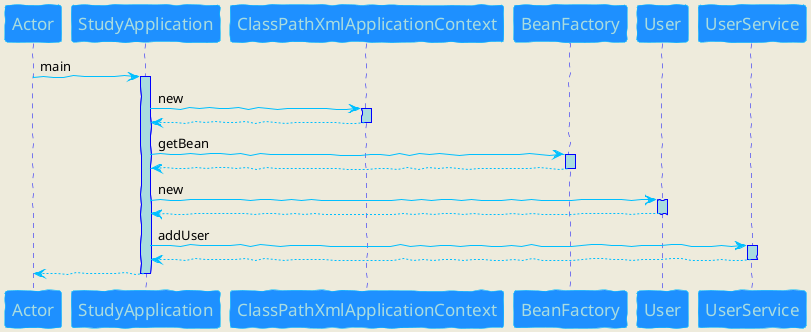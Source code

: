 @startuml
skinparam backgroundColor #EEEBDC
skinparam handwritten true

skinparam sequence {
ArrowColor DeepSkyBlue
ActorBorderColor DeepSkyBlue
LifeLineBorderColor blue
LifeLineBackgroundColor #A9DCDF

ParticipantBorderColor DeepSkyBlue
ParticipantBackgroundColor DodgerBlue
ParticipantFontName Impact
ParticipantFontSize 17
ParticipantFontColor #A9DCDF

ActorBackgroundColor aqua
ActorFontColor DeepSkyBlue
ActorFontSize 17
ActorFontName Aapex
}
participant Actor
Actor -> StudyApplication : main
activate StudyApplication
StudyApplication -> ClassPathXmlApplicationContext : new
activate ClassPathXmlApplicationContext
ClassPathXmlApplicationContext --> StudyApplication
deactivate ClassPathXmlApplicationContext
StudyApplication -> BeanFactory : getBean
activate BeanFactory
BeanFactory --> StudyApplication
deactivate BeanFactory
StudyApplication -> User : new
activate User
User --> StudyApplication
deactivate User
StudyApplication -> UserService : addUser
activate UserService
UserService --> StudyApplication
deactivate UserService
return
@enduml
